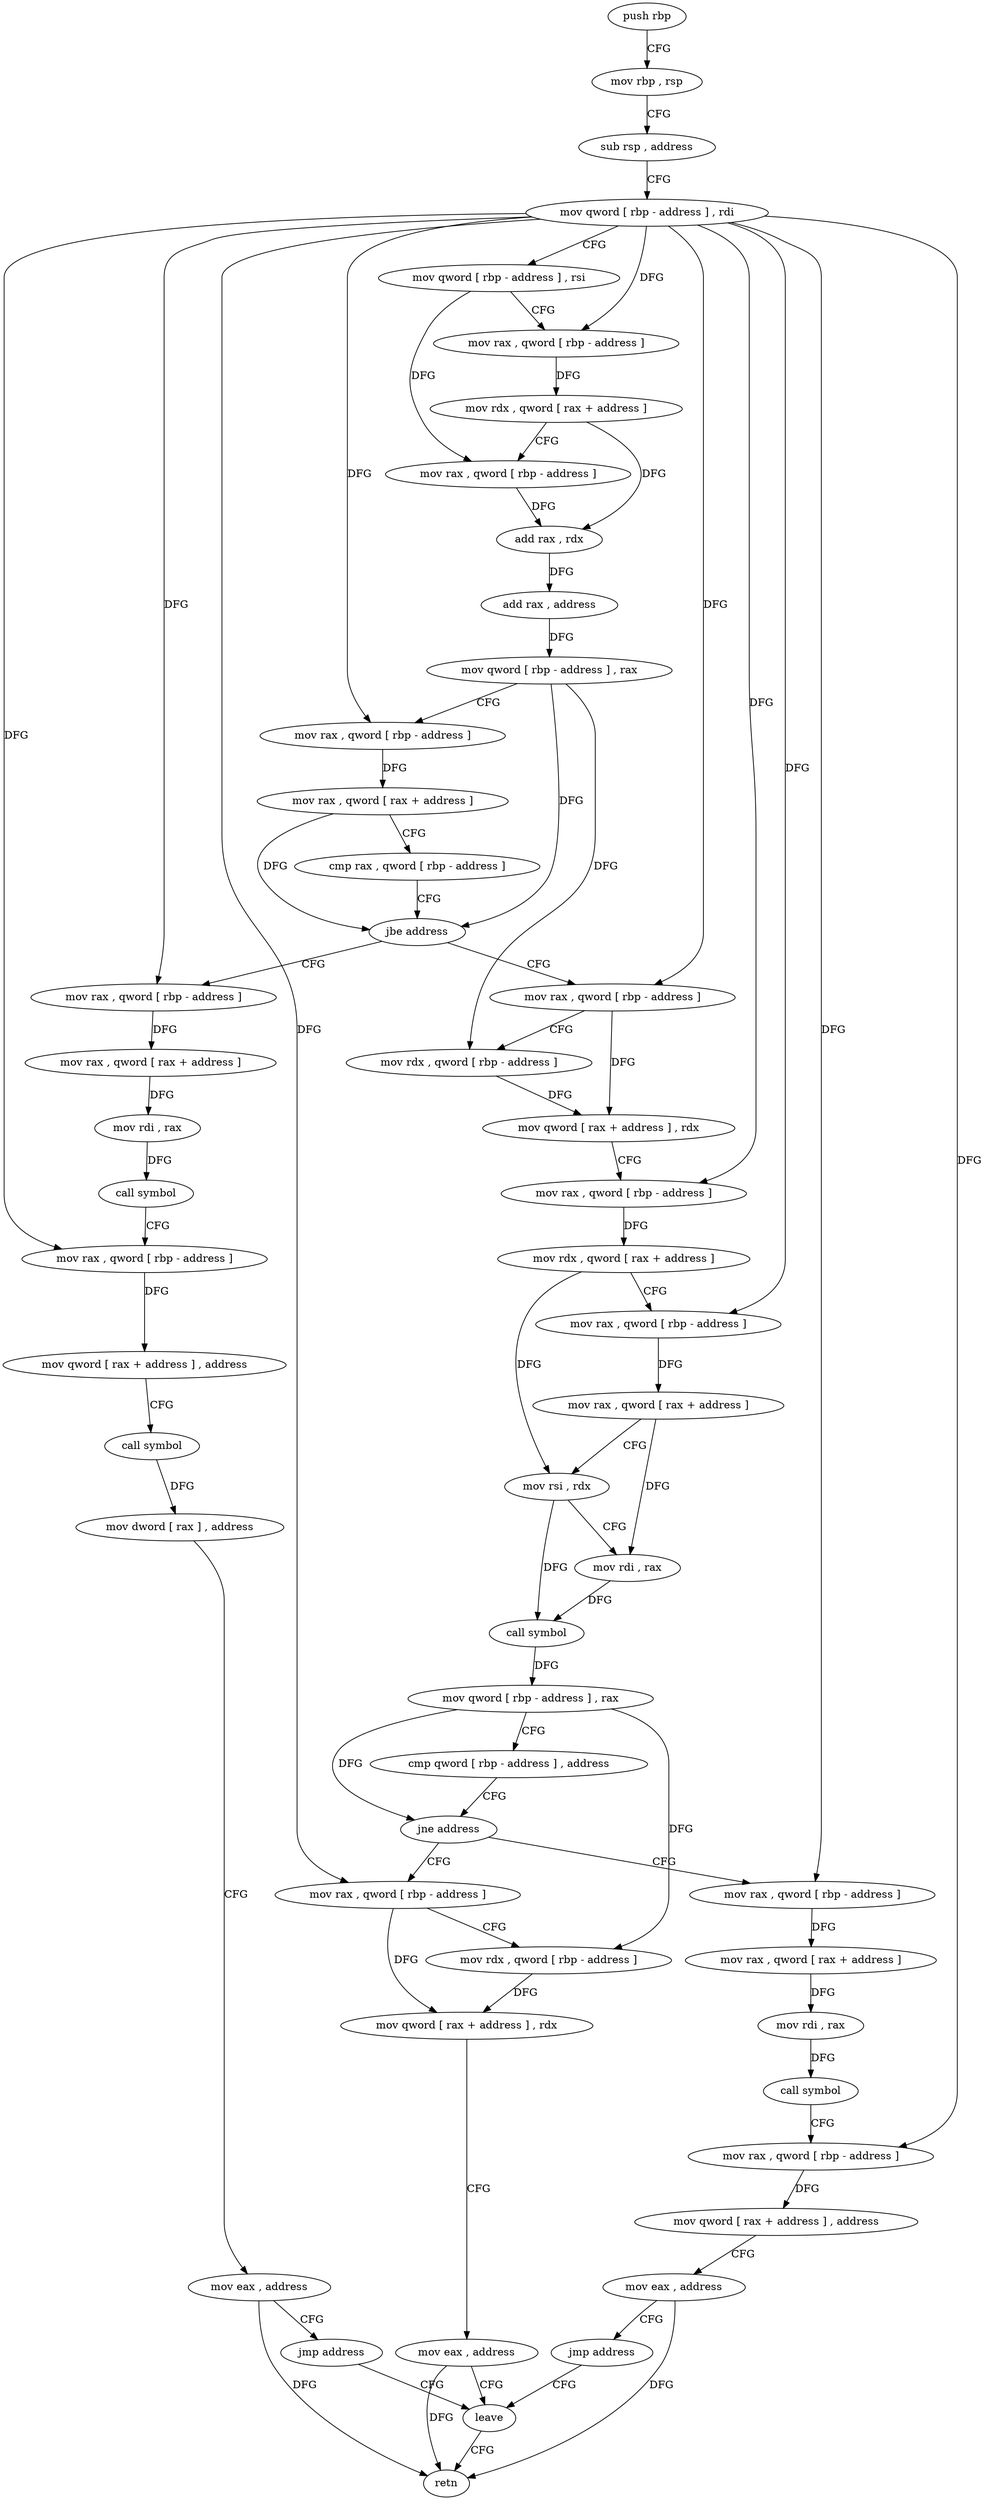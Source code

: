 digraph "func" {
"4302277" [label = "push rbp" ]
"4302278" [label = "mov rbp , rsp" ]
"4302281" [label = "sub rsp , address" ]
"4302285" [label = "mov qword [ rbp - address ] , rdi" ]
"4302289" [label = "mov qword [ rbp - address ] , rsi" ]
"4302293" [label = "mov rax , qword [ rbp - address ]" ]
"4302297" [label = "mov rdx , qword [ rax + address ]" ]
"4302301" [label = "mov rax , qword [ rbp - address ]" ]
"4302305" [label = "add rax , rdx" ]
"4302308" [label = "add rax , address" ]
"4302314" [label = "mov qword [ rbp - address ] , rax" ]
"4302318" [label = "mov rax , qword [ rbp - address ]" ]
"4302322" [label = "mov rax , qword [ rax + address ]" ]
"4302326" [label = "cmp rax , qword [ rbp - address ]" ]
"4302330" [label = "jbe address" ]
"4302378" [label = "mov rax , qword [ rbp - address ]" ]
"4302332" [label = "mov rax , qword [ rbp - address ]" ]
"4302382" [label = "mov rdx , qword [ rbp - address ]" ]
"4302386" [label = "mov qword [ rax + address ] , rdx" ]
"4302390" [label = "mov rax , qword [ rbp - address ]" ]
"4302394" [label = "mov rdx , qword [ rax + address ]" ]
"4302398" [label = "mov rax , qword [ rbp - address ]" ]
"4302402" [label = "mov rax , qword [ rax + address ]" ]
"4302406" [label = "mov rsi , rdx" ]
"4302409" [label = "mov rdi , rax" ]
"4302412" [label = "call symbol" ]
"4302417" [label = "mov qword [ rbp - address ] , rax" ]
"4302421" [label = "cmp qword [ rbp - address ] , address" ]
"4302426" [label = "jne address" ]
"4302463" [label = "mov rax , qword [ rbp - address ]" ]
"4302428" [label = "mov rax , qword [ rbp - address ]" ]
"4302336" [label = "mov rax , qword [ rax + address ]" ]
"4302340" [label = "mov rdi , rax" ]
"4302343" [label = "call symbol" ]
"4302348" [label = "mov rax , qword [ rbp - address ]" ]
"4302352" [label = "mov qword [ rax + address ] , address" ]
"4302360" [label = "call symbol" ]
"4302365" [label = "mov dword [ rax ] , address" ]
"4302371" [label = "mov eax , address" ]
"4302376" [label = "jmp address" ]
"4302480" [label = "leave" ]
"4302467" [label = "mov rdx , qword [ rbp - address ]" ]
"4302471" [label = "mov qword [ rax + address ] , rdx" ]
"4302475" [label = "mov eax , address" ]
"4302432" [label = "mov rax , qword [ rax + address ]" ]
"4302436" [label = "mov rdi , rax" ]
"4302439" [label = "call symbol" ]
"4302444" [label = "mov rax , qword [ rbp - address ]" ]
"4302448" [label = "mov qword [ rax + address ] , address" ]
"4302456" [label = "mov eax , address" ]
"4302461" [label = "jmp address" ]
"4302481" [label = "retn" ]
"4302277" -> "4302278" [ label = "CFG" ]
"4302278" -> "4302281" [ label = "CFG" ]
"4302281" -> "4302285" [ label = "CFG" ]
"4302285" -> "4302289" [ label = "CFG" ]
"4302285" -> "4302293" [ label = "DFG" ]
"4302285" -> "4302318" [ label = "DFG" ]
"4302285" -> "4302378" [ label = "DFG" ]
"4302285" -> "4302390" [ label = "DFG" ]
"4302285" -> "4302398" [ label = "DFG" ]
"4302285" -> "4302332" [ label = "DFG" ]
"4302285" -> "4302348" [ label = "DFG" ]
"4302285" -> "4302463" [ label = "DFG" ]
"4302285" -> "4302428" [ label = "DFG" ]
"4302285" -> "4302444" [ label = "DFG" ]
"4302289" -> "4302293" [ label = "CFG" ]
"4302289" -> "4302301" [ label = "DFG" ]
"4302293" -> "4302297" [ label = "DFG" ]
"4302297" -> "4302301" [ label = "CFG" ]
"4302297" -> "4302305" [ label = "DFG" ]
"4302301" -> "4302305" [ label = "DFG" ]
"4302305" -> "4302308" [ label = "DFG" ]
"4302308" -> "4302314" [ label = "DFG" ]
"4302314" -> "4302318" [ label = "CFG" ]
"4302314" -> "4302330" [ label = "DFG" ]
"4302314" -> "4302382" [ label = "DFG" ]
"4302318" -> "4302322" [ label = "DFG" ]
"4302322" -> "4302326" [ label = "CFG" ]
"4302322" -> "4302330" [ label = "DFG" ]
"4302326" -> "4302330" [ label = "CFG" ]
"4302330" -> "4302378" [ label = "CFG" ]
"4302330" -> "4302332" [ label = "CFG" ]
"4302378" -> "4302382" [ label = "CFG" ]
"4302378" -> "4302386" [ label = "DFG" ]
"4302332" -> "4302336" [ label = "DFG" ]
"4302382" -> "4302386" [ label = "DFG" ]
"4302386" -> "4302390" [ label = "CFG" ]
"4302390" -> "4302394" [ label = "DFG" ]
"4302394" -> "4302398" [ label = "CFG" ]
"4302394" -> "4302406" [ label = "DFG" ]
"4302398" -> "4302402" [ label = "DFG" ]
"4302402" -> "4302406" [ label = "CFG" ]
"4302402" -> "4302409" [ label = "DFG" ]
"4302406" -> "4302409" [ label = "CFG" ]
"4302406" -> "4302412" [ label = "DFG" ]
"4302409" -> "4302412" [ label = "DFG" ]
"4302412" -> "4302417" [ label = "DFG" ]
"4302417" -> "4302421" [ label = "CFG" ]
"4302417" -> "4302426" [ label = "DFG" ]
"4302417" -> "4302467" [ label = "DFG" ]
"4302421" -> "4302426" [ label = "CFG" ]
"4302426" -> "4302463" [ label = "CFG" ]
"4302426" -> "4302428" [ label = "CFG" ]
"4302463" -> "4302467" [ label = "CFG" ]
"4302463" -> "4302471" [ label = "DFG" ]
"4302428" -> "4302432" [ label = "DFG" ]
"4302336" -> "4302340" [ label = "DFG" ]
"4302340" -> "4302343" [ label = "DFG" ]
"4302343" -> "4302348" [ label = "CFG" ]
"4302348" -> "4302352" [ label = "DFG" ]
"4302352" -> "4302360" [ label = "CFG" ]
"4302360" -> "4302365" [ label = "DFG" ]
"4302365" -> "4302371" [ label = "CFG" ]
"4302371" -> "4302376" [ label = "CFG" ]
"4302371" -> "4302481" [ label = "DFG" ]
"4302376" -> "4302480" [ label = "CFG" ]
"4302480" -> "4302481" [ label = "CFG" ]
"4302467" -> "4302471" [ label = "DFG" ]
"4302471" -> "4302475" [ label = "CFG" ]
"4302475" -> "4302480" [ label = "CFG" ]
"4302475" -> "4302481" [ label = "DFG" ]
"4302432" -> "4302436" [ label = "DFG" ]
"4302436" -> "4302439" [ label = "DFG" ]
"4302439" -> "4302444" [ label = "CFG" ]
"4302444" -> "4302448" [ label = "DFG" ]
"4302448" -> "4302456" [ label = "CFG" ]
"4302456" -> "4302461" [ label = "CFG" ]
"4302456" -> "4302481" [ label = "DFG" ]
"4302461" -> "4302480" [ label = "CFG" ]
}
